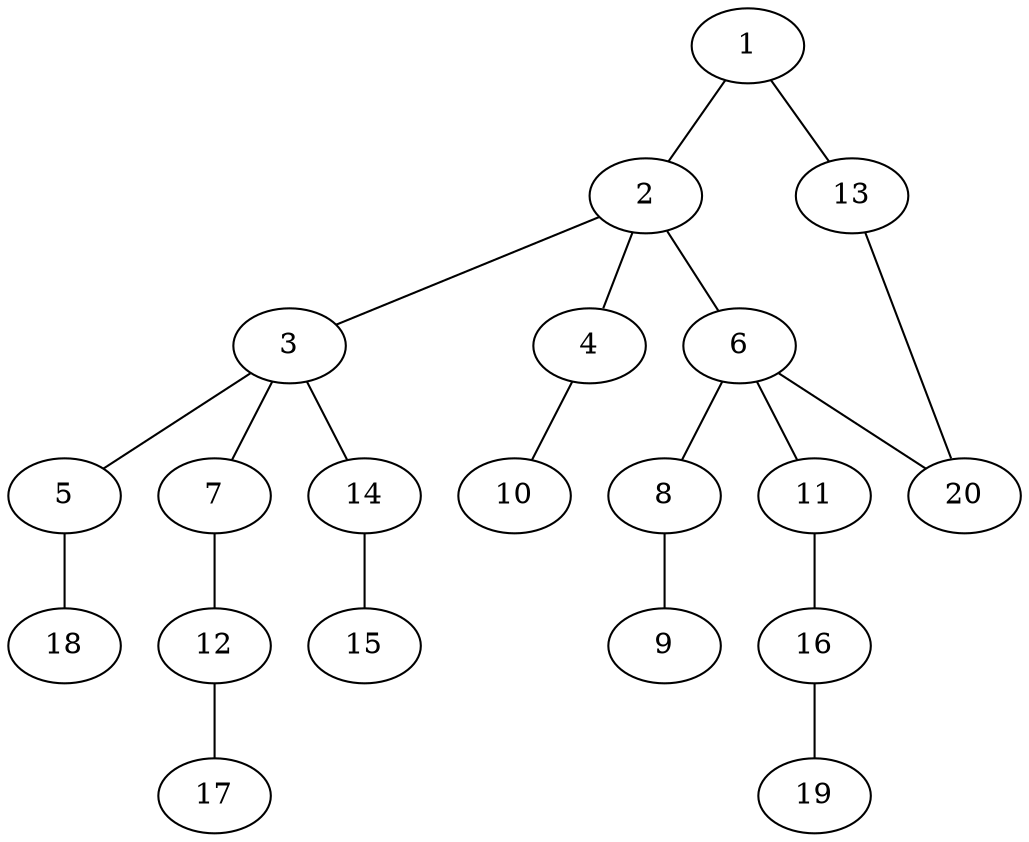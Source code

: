 graph graphname {1--2
1--13
2--3
2--4
2--6
3--5
3--7
3--14
4--10
5--18
6--8
6--11
6--20
7--12
8--9
11--16
12--17
13--20
14--15
16--19
}